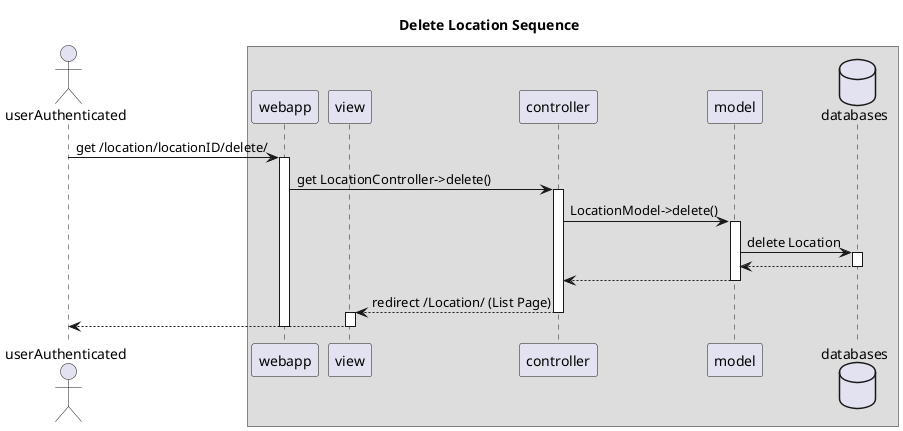 @startuml

title **Delete Location Sequence**

actor userAuthenticated as user
box
participant webapp
participant view
participant controller
participant model
database databases
end box

skinparam BoxPadding 80

user -> webapp ++ : get /location/locationID/delete/
webapp -> controller ++ : get LocationController->delete()
controller -> model ++ : LocationModel->delete()
model -> databases ++ : delete Location
return
return
controller --> view -- : redirect /Location/ (List Page)
view ++
view --> user --
webapp --

@enduml
